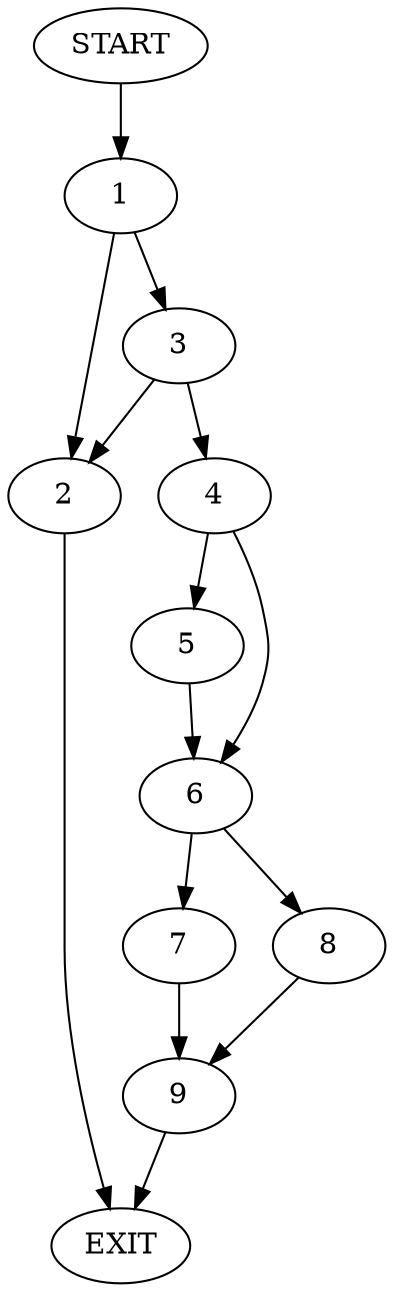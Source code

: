 digraph {
0 [label="START"]
10 [label="EXIT"]
0 -> 1
1 -> 2
1 -> 3
3 -> 2
3 -> 4
2 -> 10
4 -> 5
4 -> 6
5 -> 6
6 -> 7
6 -> 8
7 -> 9
8 -> 9
9 -> 10
}
